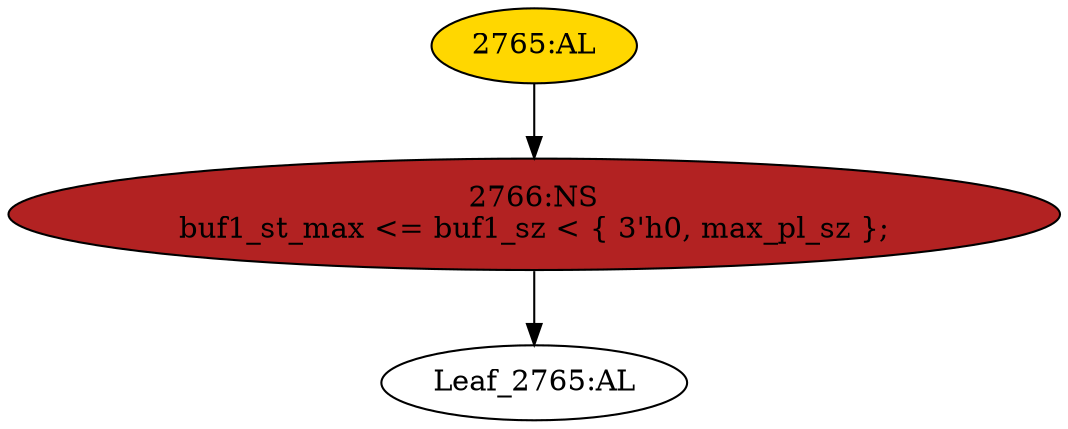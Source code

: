 strict digraph "" {
	node [label="\N"];
	"Leaf_2765:AL"	 [def_var="['buf1_st_max']",
		label="Leaf_2765:AL"];
	"2766:NS"	 [ast="<pyverilog.vparser.ast.NonblockingSubstitution object at 0x7f13b5542950>",
		fillcolor=firebrick,
		label="2766:NS
buf1_st_max <= buf1_sz < { 3'h0, max_pl_sz };",
		statements="[<pyverilog.vparser.ast.NonblockingSubstitution object at 0x7f13b5542950>]",
		style=filled,
		typ=NonblockingSubstitution];
	"2766:NS" -> "Leaf_2765:AL"	 [cond="[]",
		lineno=None];
	"2765:AL"	 [ast="<pyverilog.vparser.ast.Always object at 0x7f13b5542b90>",
		clk_sens=True,
		fillcolor=gold,
		label="2765:AL",
		sens="['clk']",
		statements="[]",
		style=filled,
		typ=Always,
		use_var="['max_pl_sz', 'buf1_sz']"];
	"2765:AL" -> "2766:NS"	 [cond="[]",
		lineno=None];
}
